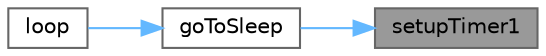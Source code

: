 digraph "setupTimer1"
{
 // INTERACTIVE_SVG=YES
 // LATEX_PDF_SIZE
  bgcolor="transparent";
  edge [fontname=Helvetica,fontsize=10,labelfontname=Helvetica,labelfontsize=10];
  node [fontname=Helvetica,fontsize=10,shape=box,height=0.2,width=0.4];
  rankdir="RL";
  Node1 [id="Node000001",label="setupTimer1",height=0.2,width=0.4,color="gray40", fillcolor="grey60", style="filled", fontcolor="black",tooltip="Konfigurira Timer1 za buđenje nakon ~8 sekundi."];
  Node1 -> Node2 [id="edge1_Node000001_Node000002",dir="back",color="steelblue1",style="solid",tooltip=" "];
  Node2 [id="Node000002",label="goToSleep",height=0.2,width=0.4,color="grey40", fillcolor="white", style="filled",URL="$da/d98/sketch_8ino.html#ae2da94e03570cd696d5e1ef31169b6f3",tooltip="Postavlja mikrokontroler u sleep mode do pojave prekida."];
  Node2 -> Node3 [id="edge2_Node000002_Node000003",dir="back",color="steelblue1",style="solid",tooltip=" "];
  Node3 [id="Node000003",label="loop",height=0.2,width=0.4,color="grey40", fillcolor="white", style="filled",URL="$da/d98/sketch_8ino.html#afe461d27b9c48d5921c00d521181f12f",tooltip="Arduino glavna loop funkcija Bljeska LED 3 sekunde, zatim ulazi u sleep mode. Budi se na pritisak tip..."];
}
